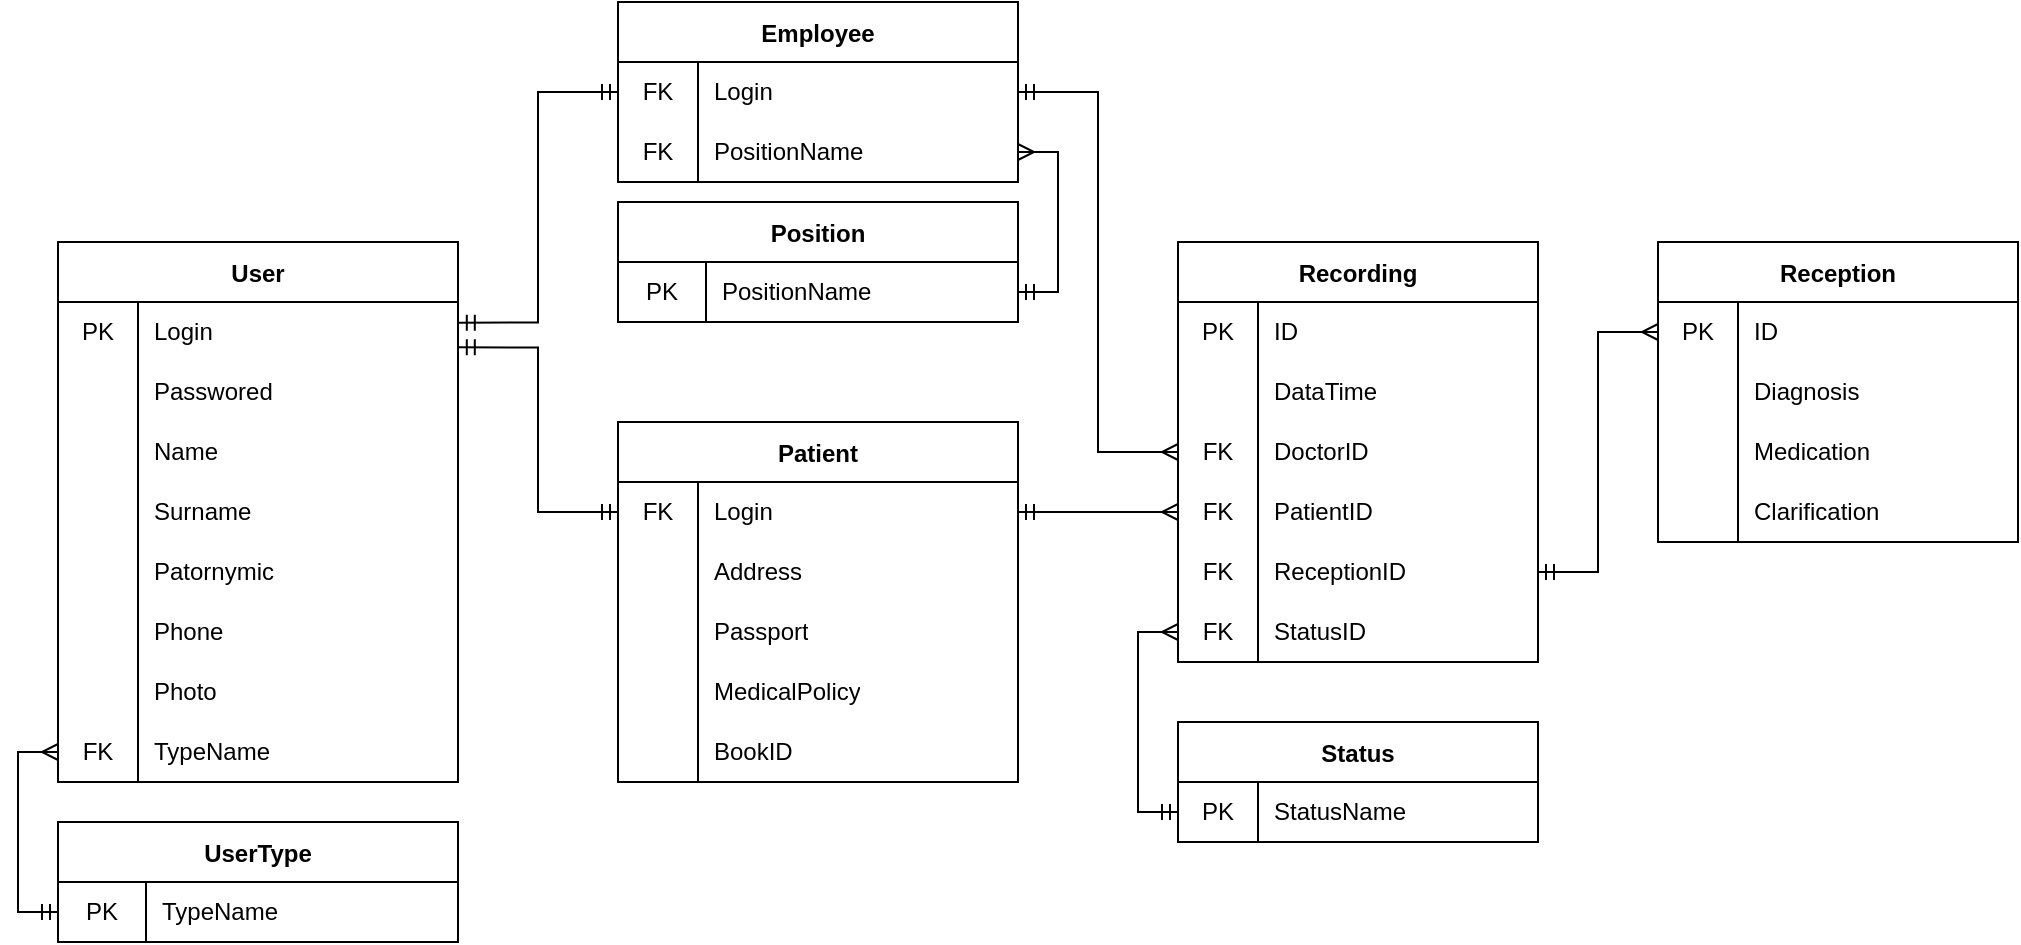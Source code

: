 <mxfile version="17.4.0"><diagram id="qzajoAVfaiFS67OdaUdS" name="Страница 1"><mxGraphModel dx="739" dy="1112" grid="1" gridSize="10" guides="1" tooltips="1" connect="1" arrows="1" fold="1" page="1" pageScale="1" pageWidth="2339" pageHeight="3300" math="0" shadow="0"><root><mxCell id="0"/><mxCell id="1" parent="0"/><mxCell id="FL6uo4WhwoYCtV_u5vj2-1" value="User" style="shape=table;startSize=30;container=1;collapsible=0;childLayout=tableLayout;fixedRows=1;rowLines=0;fontStyle=1;" vertex="1" parent="1"><mxGeometry x="80" y="360" width="200" height="270" as="geometry"/></mxCell><mxCell id="FL6uo4WhwoYCtV_u5vj2-2" value="" style="shape=tableRow;horizontal=0;startSize=0;swimlaneHead=0;swimlaneBody=0;top=0;left=0;bottom=0;right=0;collapsible=0;dropTarget=0;fillColor=none;points=[[0,0.5],[1,0.5]];portConstraint=eastwest;" vertex="1" parent="FL6uo4WhwoYCtV_u5vj2-1"><mxGeometry y="30" width="200" height="30" as="geometry"/></mxCell><mxCell id="FL6uo4WhwoYCtV_u5vj2-3" value="PK" style="shape=partialRectangle;html=1;whiteSpace=wrap;connectable=0;fillColor=none;top=0;left=0;bottom=0;right=0;overflow=hidden;pointerEvents=1;" vertex="1" parent="FL6uo4WhwoYCtV_u5vj2-2"><mxGeometry width="40" height="30" as="geometry"><mxRectangle width="40" height="30" as="alternateBounds"/></mxGeometry></mxCell><mxCell id="FL6uo4WhwoYCtV_u5vj2-4" value="Login" style="shape=partialRectangle;html=1;whiteSpace=wrap;connectable=0;fillColor=none;top=0;left=0;bottom=0;right=0;align=left;spacingLeft=6;overflow=hidden;" vertex="1" parent="FL6uo4WhwoYCtV_u5vj2-2"><mxGeometry x="40" width="160" height="30" as="geometry"><mxRectangle width="160" height="30" as="alternateBounds"/></mxGeometry></mxCell><mxCell id="FL6uo4WhwoYCtV_u5vj2-5" value="" style="shape=tableRow;horizontal=0;startSize=0;swimlaneHead=0;swimlaneBody=0;top=0;left=0;bottom=0;right=0;collapsible=0;dropTarget=0;fillColor=none;points=[[0,0.5],[1,0.5]];portConstraint=eastwest;" vertex="1" parent="FL6uo4WhwoYCtV_u5vj2-1"><mxGeometry y="60" width="200" height="30" as="geometry"/></mxCell><mxCell id="FL6uo4WhwoYCtV_u5vj2-6" value="" style="shape=partialRectangle;html=1;whiteSpace=wrap;connectable=0;fillColor=none;top=0;left=0;bottom=0;right=0;overflow=hidden;" vertex="1" parent="FL6uo4WhwoYCtV_u5vj2-5"><mxGeometry width="40" height="30" as="geometry"><mxRectangle width="40" height="30" as="alternateBounds"/></mxGeometry></mxCell><mxCell id="FL6uo4WhwoYCtV_u5vj2-7" value="Passwored" style="shape=partialRectangle;html=1;whiteSpace=wrap;connectable=0;fillColor=none;top=0;left=0;bottom=0;right=0;align=left;spacingLeft=6;overflow=hidden;" vertex="1" parent="FL6uo4WhwoYCtV_u5vj2-5"><mxGeometry x="40" width="160" height="30" as="geometry"><mxRectangle width="160" height="30" as="alternateBounds"/></mxGeometry></mxCell><mxCell id="FL6uo4WhwoYCtV_u5vj2-8" value="" style="shape=tableRow;horizontal=0;startSize=0;swimlaneHead=0;swimlaneBody=0;top=0;left=0;bottom=0;right=0;collapsible=0;dropTarget=0;fillColor=none;points=[[0,0.5],[1,0.5]];portConstraint=eastwest;" vertex="1" parent="FL6uo4WhwoYCtV_u5vj2-1"><mxGeometry y="90" width="200" height="30" as="geometry"/></mxCell><mxCell id="FL6uo4WhwoYCtV_u5vj2-9" value="" style="shape=partialRectangle;html=1;whiteSpace=wrap;connectable=0;fillColor=none;top=0;left=0;bottom=0;right=0;overflow=hidden;" vertex="1" parent="FL6uo4WhwoYCtV_u5vj2-8"><mxGeometry width="40" height="30" as="geometry"><mxRectangle width="40" height="30" as="alternateBounds"/></mxGeometry></mxCell><mxCell id="FL6uo4WhwoYCtV_u5vj2-10" value="Name" style="shape=partialRectangle;html=1;whiteSpace=wrap;connectable=0;fillColor=none;top=0;left=0;bottom=0;right=0;align=left;spacingLeft=6;overflow=hidden;" vertex="1" parent="FL6uo4WhwoYCtV_u5vj2-8"><mxGeometry x="40" width="160" height="30" as="geometry"><mxRectangle width="160" height="30" as="alternateBounds"/></mxGeometry></mxCell><mxCell id="FL6uo4WhwoYCtV_u5vj2-11" style="shape=tableRow;horizontal=0;startSize=0;swimlaneHead=0;swimlaneBody=0;top=0;left=0;bottom=0;right=0;collapsible=0;dropTarget=0;fillColor=none;points=[[0,0.5],[1,0.5]];portConstraint=eastwest;" vertex="1" parent="FL6uo4WhwoYCtV_u5vj2-1"><mxGeometry y="120" width="200" height="30" as="geometry"/></mxCell><mxCell id="FL6uo4WhwoYCtV_u5vj2-12" value="" style="shape=partialRectangle;html=1;whiteSpace=wrap;connectable=0;fillColor=none;top=0;left=0;bottom=0;right=0;overflow=hidden;" vertex="1" parent="FL6uo4WhwoYCtV_u5vj2-11"><mxGeometry width="40" height="30" as="geometry"><mxRectangle width="40" height="30" as="alternateBounds"/></mxGeometry></mxCell><mxCell id="FL6uo4WhwoYCtV_u5vj2-13" value="Surname" style="shape=partialRectangle;html=1;whiteSpace=wrap;connectable=0;fillColor=none;top=0;left=0;bottom=0;right=0;align=left;spacingLeft=6;overflow=hidden;" vertex="1" parent="FL6uo4WhwoYCtV_u5vj2-11"><mxGeometry x="40" width="160" height="30" as="geometry"><mxRectangle width="160" height="30" as="alternateBounds"/></mxGeometry></mxCell><mxCell id="FL6uo4WhwoYCtV_u5vj2-18" style="shape=tableRow;horizontal=0;startSize=0;swimlaneHead=0;swimlaneBody=0;top=0;left=0;bottom=0;right=0;collapsible=0;dropTarget=0;fillColor=none;points=[[0,0.5],[1,0.5]];portConstraint=eastwest;" vertex="1" parent="FL6uo4WhwoYCtV_u5vj2-1"><mxGeometry y="150" width="200" height="30" as="geometry"/></mxCell><mxCell id="FL6uo4WhwoYCtV_u5vj2-19" value="" style="shape=partialRectangle;html=1;whiteSpace=wrap;connectable=0;fillColor=none;top=0;left=0;bottom=0;right=0;overflow=hidden;" vertex="1" parent="FL6uo4WhwoYCtV_u5vj2-18"><mxGeometry width="40" height="30" as="geometry"><mxRectangle width="40" height="30" as="alternateBounds"/></mxGeometry></mxCell><mxCell id="FL6uo4WhwoYCtV_u5vj2-20" value="Patornymic" style="shape=partialRectangle;html=1;whiteSpace=wrap;connectable=0;fillColor=none;top=0;left=0;bottom=0;right=0;align=left;spacingLeft=6;overflow=hidden;" vertex="1" parent="FL6uo4WhwoYCtV_u5vj2-18"><mxGeometry x="40" width="160" height="30" as="geometry"><mxRectangle width="160" height="30" as="alternateBounds"/></mxGeometry></mxCell><mxCell id="FL6uo4WhwoYCtV_u5vj2-21" style="shape=tableRow;horizontal=0;startSize=0;swimlaneHead=0;swimlaneBody=0;top=0;left=0;bottom=0;right=0;collapsible=0;dropTarget=0;fillColor=none;points=[[0,0.5],[1,0.5]];portConstraint=eastwest;" vertex="1" parent="FL6uo4WhwoYCtV_u5vj2-1"><mxGeometry y="180" width="200" height="30" as="geometry"/></mxCell><mxCell id="FL6uo4WhwoYCtV_u5vj2-22" value="" style="shape=partialRectangle;html=1;whiteSpace=wrap;connectable=0;fillColor=none;top=0;left=0;bottom=0;right=0;overflow=hidden;" vertex="1" parent="FL6uo4WhwoYCtV_u5vj2-21"><mxGeometry width="40" height="30" as="geometry"><mxRectangle width="40" height="30" as="alternateBounds"/></mxGeometry></mxCell><mxCell id="FL6uo4WhwoYCtV_u5vj2-23" value="Phone" style="shape=partialRectangle;html=1;whiteSpace=wrap;connectable=0;fillColor=none;top=0;left=0;bottom=0;right=0;align=left;spacingLeft=6;overflow=hidden;" vertex="1" parent="FL6uo4WhwoYCtV_u5vj2-21"><mxGeometry x="40" width="160" height="30" as="geometry"><mxRectangle width="160" height="30" as="alternateBounds"/></mxGeometry></mxCell><mxCell id="FL6uo4WhwoYCtV_u5vj2-24" style="shape=tableRow;horizontal=0;startSize=0;swimlaneHead=0;swimlaneBody=0;top=0;left=0;bottom=0;right=0;collapsible=0;dropTarget=0;fillColor=none;points=[[0,0.5],[1,0.5]];portConstraint=eastwest;" vertex="1" parent="FL6uo4WhwoYCtV_u5vj2-1"><mxGeometry y="210" width="200" height="30" as="geometry"/></mxCell><mxCell id="FL6uo4WhwoYCtV_u5vj2-25" value="" style="shape=partialRectangle;html=1;whiteSpace=wrap;connectable=0;fillColor=none;top=0;left=0;bottom=0;right=0;overflow=hidden;" vertex="1" parent="FL6uo4WhwoYCtV_u5vj2-24"><mxGeometry width="40" height="30" as="geometry"><mxRectangle width="40" height="30" as="alternateBounds"/></mxGeometry></mxCell><mxCell id="FL6uo4WhwoYCtV_u5vj2-26" value="Photo" style="shape=partialRectangle;html=1;whiteSpace=wrap;connectable=0;fillColor=none;top=0;left=0;bottom=0;right=0;align=left;spacingLeft=6;overflow=hidden;" vertex="1" parent="FL6uo4WhwoYCtV_u5vj2-24"><mxGeometry x="40" width="160" height="30" as="geometry"><mxRectangle width="160" height="30" as="alternateBounds"/></mxGeometry></mxCell><mxCell id="FL6uo4WhwoYCtV_u5vj2-93" style="shape=tableRow;horizontal=0;startSize=0;swimlaneHead=0;swimlaneBody=0;top=0;left=0;bottom=0;right=0;collapsible=0;dropTarget=0;fillColor=none;points=[[0,0.5],[1,0.5]];portConstraint=eastwest;" vertex="1" parent="FL6uo4WhwoYCtV_u5vj2-1"><mxGeometry y="240" width="200" height="30" as="geometry"/></mxCell><mxCell id="FL6uo4WhwoYCtV_u5vj2-94" value="FK" style="shape=partialRectangle;html=1;whiteSpace=wrap;connectable=0;fillColor=none;top=0;left=0;bottom=0;right=0;overflow=hidden;" vertex="1" parent="FL6uo4WhwoYCtV_u5vj2-93"><mxGeometry width="40" height="30" as="geometry"><mxRectangle width="40" height="30" as="alternateBounds"/></mxGeometry></mxCell><mxCell id="FL6uo4WhwoYCtV_u5vj2-95" value="TypeName" style="shape=partialRectangle;html=1;whiteSpace=wrap;connectable=0;fillColor=none;top=0;left=0;bottom=0;right=0;align=left;spacingLeft=6;overflow=hidden;" vertex="1" parent="FL6uo4WhwoYCtV_u5vj2-93"><mxGeometry x="40" width="160" height="30" as="geometry"><mxRectangle width="160" height="30" as="alternateBounds"/></mxGeometry></mxCell><mxCell id="FL6uo4WhwoYCtV_u5vj2-30" value="Employee" style="shape=table;startSize=30;container=1;collapsible=0;childLayout=tableLayout;fixedRows=1;rowLines=0;fontStyle=1;" vertex="1" parent="1"><mxGeometry x="360" y="240" width="200" height="90" as="geometry"/></mxCell><mxCell id="FL6uo4WhwoYCtV_u5vj2-31" value="" style="shape=tableRow;horizontal=0;startSize=0;swimlaneHead=0;swimlaneBody=0;top=0;left=0;bottom=0;right=0;collapsible=0;dropTarget=0;fillColor=none;points=[[0,0.5],[1,0.5]];portConstraint=eastwest;" vertex="1" parent="FL6uo4WhwoYCtV_u5vj2-30"><mxGeometry y="30" width="200" height="30" as="geometry"/></mxCell><mxCell id="FL6uo4WhwoYCtV_u5vj2-32" value="FK" style="shape=partialRectangle;html=1;whiteSpace=wrap;connectable=0;fillColor=none;top=0;left=0;bottom=0;right=0;overflow=hidden;pointerEvents=1;" vertex="1" parent="FL6uo4WhwoYCtV_u5vj2-31"><mxGeometry width="40" height="30" as="geometry"><mxRectangle width="40" height="30" as="alternateBounds"/></mxGeometry></mxCell><mxCell id="FL6uo4WhwoYCtV_u5vj2-33" value="Login" style="shape=partialRectangle;html=1;whiteSpace=wrap;connectable=0;fillColor=none;top=0;left=0;bottom=0;right=0;align=left;spacingLeft=6;overflow=hidden;" vertex="1" parent="FL6uo4WhwoYCtV_u5vj2-31"><mxGeometry x="40" width="160" height="30" as="geometry"><mxRectangle width="160" height="30" as="alternateBounds"/></mxGeometry></mxCell><mxCell id="FL6uo4WhwoYCtV_u5vj2-34" value="" style="shape=tableRow;horizontal=0;startSize=0;swimlaneHead=0;swimlaneBody=0;top=0;left=0;bottom=0;right=0;collapsible=0;dropTarget=0;fillColor=none;points=[[0,0.5],[1,0.5]];portConstraint=eastwest;" vertex="1" parent="FL6uo4WhwoYCtV_u5vj2-30"><mxGeometry y="60" width="200" height="30" as="geometry"/></mxCell><mxCell id="FL6uo4WhwoYCtV_u5vj2-35" value="FK" style="shape=partialRectangle;html=1;whiteSpace=wrap;connectable=0;fillColor=none;top=0;left=0;bottom=0;right=0;overflow=hidden;" vertex="1" parent="FL6uo4WhwoYCtV_u5vj2-34"><mxGeometry width="40" height="30" as="geometry"><mxRectangle width="40" height="30" as="alternateBounds"/></mxGeometry></mxCell><mxCell id="FL6uo4WhwoYCtV_u5vj2-36" value="PositionName" style="shape=partialRectangle;html=1;whiteSpace=wrap;connectable=0;fillColor=none;top=0;left=0;bottom=0;right=0;align=left;spacingLeft=6;overflow=hidden;" vertex="1" parent="FL6uo4WhwoYCtV_u5vj2-34"><mxGeometry x="40" width="160" height="30" as="geometry"><mxRectangle width="160" height="30" as="alternateBounds"/></mxGeometry></mxCell><mxCell id="FL6uo4WhwoYCtV_u5vj2-58" style="edgeStyle=orthogonalEdgeStyle;rounded=0;orthogonalLoop=1;jettySize=auto;html=1;entryX=1.002;entryY=0.344;entryDx=0;entryDy=0;startArrow=ERmandOne;startFill=0;endArrow=ERmandOne;endFill=0;entryPerimeter=0;" edge="1" parent="1" source="FL6uo4WhwoYCtV_u5vj2-31" target="FL6uo4WhwoYCtV_u5vj2-2"><mxGeometry relative="1" as="geometry"><Array as="points"><mxPoint x="320" y="400"/></Array></mxGeometry></mxCell><mxCell id="FL6uo4WhwoYCtV_u5vj2-59" value="Patient" style="shape=table;startSize=30;container=1;collapsible=0;childLayout=tableLayout;fixedRows=1;rowLines=0;fontStyle=1;" vertex="1" parent="1"><mxGeometry x="360" y="450" width="200" height="180" as="geometry"/></mxCell><mxCell id="FL6uo4WhwoYCtV_u5vj2-60" value="" style="shape=tableRow;horizontal=0;startSize=0;swimlaneHead=0;swimlaneBody=0;top=0;left=0;bottom=0;right=0;collapsible=0;dropTarget=0;fillColor=none;points=[[0,0.5],[1,0.5]];portConstraint=eastwest;" vertex="1" parent="FL6uo4WhwoYCtV_u5vj2-59"><mxGeometry y="30" width="200" height="30" as="geometry"/></mxCell><mxCell id="FL6uo4WhwoYCtV_u5vj2-61" value="FK" style="shape=partialRectangle;html=1;whiteSpace=wrap;connectable=0;fillColor=none;top=0;left=0;bottom=0;right=0;overflow=hidden;pointerEvents=1;" vertex="1" parent="FL6uo4WhwoYCtV_u5vj2-60"><mxGeometry width="40" height="30" as="geometry"><mxRectangle width="40" height="30" as="alternateBounds"/></mxGeometry></mxCell><mxCell id="FL6uo4WhwoYCtV_u5vj2-62" value="Login" style="shape=partialRectangle;html=1;whiteSpace=wrap;connectable=0;fillColor=none;top=0;left=0;bottom=0;right=0;align=left;spacingLeft=6;overflow=hidden;" vertex="1" parent="FL6uo4WhwoYCtV_u5vj2-60"><mxGeometry x="40" width="160" height="30" as="geometry"><mxRectangle width="160" height="30" as="alternateBounds"/></mxGeometry></mxCell><mxCell id="FL6uo4WhwoYCtV_u5vj2-63" value="" style="shape=tableRow;horizontal=0;startSize=0;swimlaneHead=0;swimlaneBody=0;top=0;left=0;bottom=0;right=0;collapsible=0;dropTarget=0;fillColor=none;points=[[0,0.5],[1,0.5]];portConstraint=eastwest;" vertex="1" parent="FL6uo4WhwoYCtV_u5vj2-59"><mxGeometry y="60" width="200" height="30" as="geometry"/></mxCell><mxCell id="FL6uo4WhwoYCtV_u5vj2-64" value="" style="shape=partialRectangle;html=1;whiteSpace=wrap;connectable=0;fillColor=none;top=0;left=0;bottom=0;right=0;overflow=hidden;" vertex="1" parent="FL6uo4WhwoYCtV_u5vj2-63"><mxGeometry width="40" height="30" as="geometry"><mxRectangle width="40" height="30" as="alternateBounds"/></mxGeometry></mxCell><mxCell id="FL6uo4WhwoYCtV_u5vj2-65" value="Address" style="shape=partialRectangle;html=1;whiteSpace=wrap;connectable=0;fillColor=none;top=0;left=0;bottom=0;right=0;align=left;spacingLeft=6;overflow=hidden;" vertex="1" parent="FL6uo4WhwoYCtV_u5vj2-63"><mxGeometry x="40" width="160" height="30" as="geometry"><mxRectangle width="160" height="30" as="alternateBounds"/></mxGeometry></mxCell><mxCell id="FL6uo4WhwoYCtV_u5vj2-66" style="shape=tableRow;horizontal=0;startSize=0;swimlaneHead=0;swimlaneBody=0;top=0;left=0;bottom=0;right=0;collapsible=0;dropTarget=0;fillColor=none;points=[[0,0.5],[1,0.5]];portConstraint=eastwest;" vertex="1" parent="FL6uo4WhwoYCtV_u5vj2-59"><mxGeometry y="90" width="200" height="30" as="geometry"/></mxCell><mxCell id="FL6uo4WhwoYCtV_u5vj2-67" style="shape=partialRectangle;html=1;whiteSpace=wrap;connectable=0;fillColor=none;top=0;left=0;bottom=0;right=0;overflow=hidden;" vertex="1" parent="FL6uo4WhwoYCtV_u5vj2-66"><mxGeometry width="40" height="30" as="geometry"><mxRectangle width="40" height="30" as="alternateBounds"/></mxGeometry></mxCell><mxCell id="FL6uo4WhwoYCtV_u5vj2-68" value="Passport" style="shape=partialRectangle;html=1;whiteSpace=wrap;connectable=0;fillColor=none;top=0;left=0;bottom=0;right=0;align=left;spacingLeft=6;overflow=hidden;" vertex="1" parent="FL6uo4WhwoYCtV_u5vj2-66"><mxGeometry x="40" width="160" height="30" as="geometry"><mxRectangle width="160" height="30" as="alternateBounds"/></mxGeometry></mxCell><mxCell id="FL6uo4WhwoYCtV_u5vj2-69" style="shape=tableRow;horizontal=0;startSize=0;swimlaneHead=0;swimlaneBody=0;top=0;left=0;bottom=0;right=0;collapsible=0;dropTarget=0;fillColor=none;points=[[0,0.5],[1,0.5]];portConstraint=eastwest;" vertex="1" parent="FL6uo4WhwoYCtV_u5vj2-59"><mxGeometry y="120" width="200" height="30" as="geometry"/></mxCell><mxCell id="FL6uo4WhwoYCtV_u5vj2-70" style="shape=partialRectangle;html=1;whiteSpace=wrap;connectable=0;fillColor=none;top=0;left=0;bottom=0;right=0;overflow=hidden;" vertex="1" parent="FL6uo4WhwoYCtV_u5vj2-69"><mxGeometry width="40" height="30" as="geometry"><mxRectangle width="40" height="30" as="alternateBounds"/></mxGeometry></mxCell><mxCell id="FL6uo4WhwoYCtV_u5vj2-71" value="MedicalPolicy" style="shape=partialRectangle;html=1;whiteSpace=wrap;connectable=0;fillColor=none;top=0;left=0;bottom=0;right=0;align=left;spacingLeft=6;overflow=hidden;" vertex="1" parent="FL6uo4WhwoYCtV_u5vj2-69"><mxGeometry x="40" width="160" height="30" as="geometry"><mxRectangle width="160" height="30" as="alternateBounds"/></mxGeometry></mxCell><mxCell id="FL6uo4WhwoYCtV_u5vj2-72" style="shape=tableRow;horizontal=0;startSize=0;swimlaneHead=0;swimlaneBody=0;top=0;left=0;bottom=0;right=0;collapsible=0;dropTarget=0;fillColor=none;points=[[0,0.5],[1,0.5]];portConstraint=eastwest;" vertex="1" parent="FL6uo4WhwoYCtV_u5vj2-59"><mxGeometry y="150" width="200" height="30" as="geometry"/></mxCell><mxCell id="FL6uo4WhwoYCtV_u5vj2-73" style="shape=partialRectangle;html=1;whiteSpace=wrap;connectable=0;fillColor=none;top=0;left=0;bottom=0;right=0;overflow=hidden;" vertex="1" parent="FL6uo4WhwoYCtV_u5vj2-72"><mxGeometry width="40" height="30" as="geometry"><mxRectangle width="40" height="30" as="alternateBounds"/></mxGeometry></mxCell><mxCell id="FL6uo4WhwoYCtV_u5vj2-74" value="BookID" style="shape=partialRectangle;html=1;whiteSpace=wrap;connectable=0;fillColor=none;top=0;left=0;bottom=0;right=0;align=left;spacingLeft=6;overflow=hidden;" vertex="1" parent="FL6uo4WhwoYCtV_u5vj2-72"><mxGeometry x="40" width="160" height="30" as="geometry"><mxRectangle width="160" height="30" as="alternateBounds"/></mxGeometry></mxCell><mxCell id="FL6uo4WhwoYCtV_u5vj2-75" style="edgeStyle=orthogonalEdgeStyle;rounded=0;orthogonalLoop=1;jettySize=auto;html=1;exitX=1.002;exitY=0.756;exitDx=0;exitDy=0;entryX=0;entryY=0.5;entryDx=0;entryDy=0;startArrow=ERmandOne;startFill=0;endArrow=ERmandOne;endFill=0;exitPerimeter=0;" edge="1" parent="1" source="FL6uo4WhwoYCtV_u5vj2-2" target="FL6uo4WhwoYCtV_u5vj2-60"><mxGeometry relative="1" as="geometry"/></mxCell><mxCell id="FL6uo4WhwoYCtV_u5vj2-79" value="Recording" style="shape=table;startSize=30;container=1;collapsible=0;childLayout=tableLayout;fixedRows=1;rowLines=0;fontStyle=1;" vertex="1" parent="1"><mxGeometry x="640" y="360" width="180" height="210" as="geometry"/></mxCell><mxCell id="FL6uo4WhwoYCtV_u5vj2-80" value="" style="shape=tableRow;horizontal=0;startSize=0;swimlaneHead=0;swimlaneBody=0;top=0;left=0;bottom=0;right=0;collapsible=0;dropTarget=0;fillColor=none;points=[[0,0.5],[1,0.5]];portConstraint=eastwest;" vertex="1" parent="FL6uo4WhwoYCtV_u5vj2-79"><mxGeometry y="30" width="180" height="30" as="geometry"/></mxCell><mxCell id="FL6uo4WhwoYCtV_u5vj2-81" value="PK" style="shape=partialRectangle;html=1;whiteSpace=wrap;connectable=0;fillColor=none;top=0;left=0;bottom=0;right=0;overflow=hidden;pointerEvents=1;" vertex="1" parent="FL6uo4WhwoYCtV_u5vj2-80"><mxGeometry width="40" height="30" as="geometry"><mxRectangle width="40" height="30" as="alternateBounds"/></mxGeometry></mxCell><mxCell id="FL6uo4WhwoYCtV_u5vj2-82" value="ID" style="shape=partialRectangle;html=1;whiteSpace=wrap;connectable=0;fillColor=none;top=0;left=0;bottom=0;right=0;align=left;spacingLeft=6;overflow=hidden;" vertex="1" parent="FL6uo4WhwoYCtV_u5vj2-80"><mxGeometry x="40" width="140" height="30" as="geometry"><mxRectangle width="140" height="30" as="alternateBounds"/></mxGeometry></mxCell><mxCell id="FL6uo4WhwoYCtV_u5vj2-83" value="" style="shape=tableRow;horizontal=0;startSize=0;swimlaneHead=0;swimlaneBody=0;top=0;left=0;bottom=0;right=0;collapsible=0;dropTarget=0;fillColor=none;points=[[0,0.5],[1,0.5]];portConstraint=eastwest;" vertex="1" parent="FL6uo4WhwoYCtV_u5vj2-79"><mxGeometry y="60" width="180" height="30" as="geometry"/></mxCell><mxCell id="FL6uo4WhwoYCtV_u5vj2-84" value="" style="shape=partialRectangle;html=1;whiteSpace=wrap;connectable=0;fillColor=none;top=0;left=0;bottom=0;right=0;overflow=hidden;" vertex="1" parent="FL6uo4WhwoYCtV_u5vj2-83"><mxGeometry width="40" height="30" as="geometry"><mxRectangle width="40" height="30" as="alternateBounds"/></mxGeometry></mxCell><mxCell id="FL6uo4WhwoYCtV_u5vj2-85" value="DataTime" style="shape=partialRectangle;html=1;whiteSpace=wrap;connectable=0;fillColor=none;top=0;left=0;bottom=0;right=0;align=left;spacingLeft=6;overflow=hidden;" vertex="1" parent="FL6uo4WhwoYCtV_u5vj2-83"><mxGeometry x="40" width="140" height="30" as="geometry"><mxRectangle width="140" height="30" as="alternateBounds"/></mxGeometry></mxCell><mxCell id="FL6uo4WhwoYCtV_u5vj2-86" value="" style="shape=tableRow;horizontal=0;startSize=0;swimlaneHead=0;swimlaneBody=0;top=0;left=0;bottom=0;right=0;collapsible=0;dropTarget=0;fillColor=none;points=[[0,0.5],[1,0.5]];portConstraint=eastwest;" vertex="1" parent="FL6uo4WhwoYCtV_u5vj2-79"><mxGeometry y="90" width="180" height="30" as="geometry"/></mxCell><mxCell id="FL6uo4WhwoYCtV_u5vj2-87" value="FK" style="shape=partialRectangle;html=1;whiteSpace=wrap;connectable=0;fillColor=none;top=0;left=0;bottom=0;right=0;overflow=hidden;" vertex="1" parent="FL6uo4WhwoYCtV_u5vj2-86"><mxGeometry width="40" height="30" as="geometry"><mxRectangle width="40" height="30" as="alternateBounds"/></mxGeometry></mxCell><mxCell id="FL6uo4WhwoYCtV_u5vj2-88" value="DoctorID" style="shape=partialRectangle;html=1;whiteSpace=wrap;connectable=0;fillColor=none;top=0;left=0;bottom=0;right=0;align=left;spacingLeft=6;overflow=hidden;" vertex="1" parent="FL6uo4WhwoYCtV_u5vj2-86"><mxGeometry x="40" width="140" height="30" as="geometry"><mxRectangle width="140" height="30" as="alternateBounds"/></mxGeometry></mxCell><mxCell id="FL6uo4WhwoYCtV_u5vj2-89" style="shape=tableRow;horizontal=0;startSize=0;swimlaneHead=0;swimlaneBody=0;top=0;left=0;bottom=0;right=0;collapsible=0;dropTarget=0;fillColor=none;points=[[0,0.5],[1,0.5]];portConstraint=eastwest;" vertex="1" parent="FL6uo4WhwoYCtV_u5vj2-79"><mxGeometry y="120" width="180" height="30" as="geometry"/></mxCell><mxCell id="FL6uo4WhwoYCtV_u5vj2-90" value="FK" style="shape=partialRectangle;html=1;whiteSpace=wrap;connectable=0;fillColor=none;top=0;left=0;bottom=0;right=0;overflow=hidden;" vertex="1" parent="FL6uo4WhwoYCtV_u5vj2-89"><mxGeometry width="40" height="30" as="geometry"><mxRectangle width="40" height="30" as="alternateBounds"/></mxGeometry></mxCell><mxCell id="FL6uo4WhwoYCtV_u5vj2-91" value="PatientID" style="shape=partialRectangle;html=1;whiteSpace=wrap;connectable=0;fillColor=none;top=0;left=0;bottom=0;right=0;align=left;spacingLeft=6;overflow=hidden;" vertex="1" parent="FL6uo4WhwoYCtV_u5vj2-89"><mxGeometry x="40" width="140" height="30" as="geometry"><mxRectangle width="140" height="30" as="alternateBounds"/></mxGeometry></mxCell><mxCell id="FL6uo4WhwoYCtV_u5vj2-123" style="shape=tableRow;horizontal=0;startSize=0;swimlaneHead=0;swimlaneBody=0;top=0;left=0;bottom=0;right=0;collapsible=0;dropTarget=0;fillColor=none;points=[[0,0.5],[1,0.5]];portConstraint=eastwest;" vertex="1" parent="FL6uo4WhwoYCtV_u5vj2-79"><mxGeometry y="150" width="180" height="30" as="geometry"/></mxCell><mxCell id="FL6uo4WhwoYCtV_u5vj2-124" value="FK" style="shape=partialRectangle;html=1;whiteSpace=wrap;connectable=0;fillColor=none;top=0;left=0;bottom=0;right=0;overflow=hidden;" vertex="1" parent="FL6uo4WhwoYCtV_u5vj2-123"><mxGeometry width="40" height="30" as="geometry"><mxRectangle width="40" height="30" as="alternateBounds"/></mxGeometry></mxCell><mxCell id="FL6uo4WhwoYCtV_u5vj2-125" value="ReceptionID" style="shape=partialRectangle;html=1;whiteSpace=wrap;connectable=0;fillColor=none;top=0;left=0;bottom=0;right=0;align=left;spacingLeft=6;overflow=hidden;" vertex="1" parent="FL6uo4WhwoYCtV_u5vj2-123"><mxGeometry x="40" width="140" height="30" as="geometry"><mxRectangle width="140" height="30" as="alternateBounds"/></mxGeometry></mxCell><mxCell id="FL6uo4WhwoYCtV_u5vj2-139" style="shape=tableRow;horizontal=0;startSize=0;swimlaneHead=0;swimlaneBody=0;top=0;left=0;bottom=0;right=0;collapsible=0;dropTarget=0;fillColor=none;points=[[0,0.5],[1,0.5]];portConstraint=eastwest;" vertex="1" parent="FL6uo4WhwoYCtV_u5vj2-79"><mxGeometry y="180" width="180" height="30" as="geometry"/></mxCell><mxCell id="FL6uo4WhwoYCtV_u5vj2-140" value="FK" style="shape=partialRectangle;html=1;whiteSpace=wrap;connectable=0;fillColor=none;top=0;left=0;bottom=0;right=0;overflow=hidden;" vertex="1" parent="FL6uo4WhwoYCtV_u5vj2-139"><mxGeometry width="40" height="30" as="geometry"><mxRectangle width="40" height="30" as="alternateBounds"/></mxGeometry></mxCell><mxCell id="FL6uo4WhwoYCtV_u5vj2-141" value="StatusID" style="shape=partialRectangle;html=1;whiteSpace=wrap;connectable=0;fillColor=none;top=0;left=0;bottom=0;right=0;align=left;spacingLeft=6;overflow=hidden;" vertex="1" parent="FL6uo4WhwoYCtV_u5vj2-139"><mxGeometry x="40" width="140" height="30" as="geometry"><mxRectangle width="140" height="30" as="alternateBounds"/></mxGeometry></mxCell><mxCell id="FL6uo4WhwoYCtV_u5vj2-96" value="Position" style="shape=table;startSize=30;container=1;collapsible=0;childLayout=tableLayout;fixedRows=1;rowLines=0;fontStyle=1;" vertex="1" parent="1"><mxGeometry x="360" y="340" width="200" height="60" as="geometry"/></mxCell><mxCell id="FL6uo4WhwoYCtV_u5vj2-97" value="" style="shape=tableRow;horizontal=0;startSize=0;swimlaneHead=0;swimlaneBody=0;top=0;left=0;bottom=0;right=0;collapsible=0;dropTarget=0;fillColor=none;points=[[0,0.5],[1,0.5]];portConstraint=eastwest;" vertex="1" parent="FL6uo4WhwoYCtV_u5vj2-96"><mxGeometry y="30" width="200" height="30" as="geometry"/></mxCell><mxCell id="FL6uo4WhwoYCtV_u5vj2-98" value="PK" style="shape=partialRectangle;html=1;whiteSpace=wrap;connectable=0;fillColor=none;top=0;left=0;bottom=0;right=0;overflow=hidden;pointerEvents=1;" vertex="1" parent="FL6uo4WhwoYCtV_u5vj2-97"><mxGeometry width="44" height="30" as="geometry"><mxRectangle width="44" height="30" as="alternateBounds"/></mxGeometry></mxCell><mxCell id="FL6uo4WhwoYCtV_u5vj2-99" value="PositionName" style="shape=partialRectangle;html=1;whiteSpace=wrap;connectable=0;fillColor=none;top=0;left=0;bottom=0;right=0;align=left;spacingLeft=6;overflow=hidden;" vertex="1" parent="FL6uo4WhwoYCtV_u5vj2-97"><mxGeometry x="44" width="156" height="30" as="geometry"><mxRectangle width="156" height="30" as="alternateBounds"/></mxGeometry></mxCell><mxCell id="FL6uo4WhwoYCtV_u5vj2-106" style="edgeStyle=orthogonalEdgeStyle;rounded=0;orthogonalLoop=1;jettySize=auto;html=1;exitX=1;exitY=0.5;exitDx=0;exitDy=0;entryX=1;entryY=0.5;entryDx=0;entryDy=0;startArrow=ERmany;startFill=0;endArrow=ERmandOne;endFill=0;" edge="1" parent="1" source="FL6uo4WhwoYCtV_u5vj2-34" target="FL6uo4WhwoYCtV_u5vj2-97"><mxGeometry relative="1" as="geometry"/></mxCell><mxCell id="FL6uo4WhwoYCtV_u5vj2-109" value="UserType" style="shape=table;startSize=30;container=1;collapsible=0;childLayout=tableLayout;fixedRows=1;rowLines=0;fontStyle=1;" vertex="1" parent="1"><mxGeometry x="80" y="650" width="200" height="60" as="geometry"/></mxCell><mxCell id="FL6uo4WhwoYCtV_u5vj2-110" value="" style="shape=tableRow;horizontal=0;startSize=0;swimlaneHead=0;swimlaneBody=0;top=0;left=0;bottom=0;right=0;collapsible=0;dropTarget=0;fillColor=none;points=[[0,0.5],[1,0.5]];portConstraint=eastwest;" vertex="1" parent="FL6uo4WhwoYCtV_u5vj2-109"><mxGeometry y="30" width="200" height="30" as="geometry"/></mxCell><mxCell id="FL6uo4WhwoYCtV_u5vj2-111" value="PK" style="shape=partialRectangle;html=1;whiteSpace=wrap;connectable=0;fillColor=none;top=0;left=0;bottom=0;right=0;overflow=hidden;pointerEvents=1;" vertex="1" parent="FL6uo4WhwoYCtV_u5vj2-110"><mxGeometry width="44" height="30" as="geometry"><mxRectangle width="44" height="30" as="alternateBounds"/></mxGeometry></mxCell><mxCell id="FL6uo4WhwoYCtV_u5vj2-112" value="TypeName" style="shape=partialRectangle;html=1;whiteSpace=wrap;connectable=0;fillColor=none;top=0;left=0;bottom=0;right=0;align=left;spacingLeft=6;overflow=hidden;" vertex="1" parent="FL6uo4WhwoYCtV_u5vj2-110"><mxGeometry x="44" width="156" height="30" as="geometry"><mxRectangle width="156" height="30" as="alternateBounds"/></mxGeometry></mxCell><mxCell id="FL6uo4WhwoYCtV_u5vj2-120" style="edgeStyle=orthogonalEdgeStyle;rounded=0;orthogonalLoop=1;jettySize=auto;html=1;exitX=0;exitY=0.5;exitDx=0;exitDy=0;entryX=0;entryY=0.5;entryDx=0;entryDy=0;startArrow=ERmany;startFill=0;endArrow=ERmandOne;endFill=0;" edge="1" parent="1" source="FL6uo4WhwoYCtV_u5vj2-93" target="FL6uo4WhwoYCtV_u5vj2-110"><mxGeometry relative="1" as="geometry"/></mxCell><mxCell id="FL6uo4WhwoYCtV_u5vj2-121" style="edgeStyle=orthogonalEdgeStyle;rounded=0;orthogonalLoop=1;jettySize=auto;html=1;exitX=0;exitY=0.5;exitDx=0;exitDy=0;entryX=1;entryY=0.5;entryDx=0;entryDy=0;startArrow=ERmany;startFill=0;endArrow=ERmandOne;endFill=0;" edge="1" parent="1" source="FL6uo4WhwoYCtV_u5vj2-86" target="FL6uo4WhwoYCtV_u5vj2-31"><mxGeometry relative="1" as="geometry"/></mxCell><mxCell id="FL6uo4WhwoYCtV_u5vj2-122" style="edgeStyle=orthogonalEdgeStyle;rounded=0;orthogonalLoop=1;jettySize=auto;html=1;exitX=0;exitY=0.5;exitDx=0;exitDy=0;entryX=1;entryY=0.5;entryDx=0;entryDy=0;startArrow=ERmany;startFill=0;endArrow=ERmandOne;endFill=0;" edge="1" parent="1" source="FL6uo4WhwoYCtV_u5vj2-89" target="FL6uo4WhwoYCtV_u5vj2-60"><mxGeometry relative="1" as="geometry"/></mxCell><mxCell id="FL6uo4WhwoYCtV_u5vj2-126" value="Reception" style="shape=table;startSize=30;container=1;collapsible=0;childLayout=tableLayout;fixedRows=1;rowLines=0;fontStyle=1;" vertex="1" parent="1"><mxGeometry x="880" y="360" width="180" height="150" as="geometry"/></mxCell><mxCell id="FL6uo4WhwoYCtV_u5vj2-127" value="" style="shape=tableRow;horizontal=0;startSize=0;swimlaneHead=0;swimlaneBody=0;top=0;left=0;bottom=0;right=0;collapsible=0;dropTarget=0;fillColor=none;points=[[0,0.5],[1,0.5]];portConstraint=eastwest;" vertex="1" parent="FL6uo4WhwoYCtV_u5vj2-126"><mxGeometry y="30" width="180" height="30" as="geometry"/></mxCell><mxCell id="FL6uo4WhwoYCtV_u5vj2-128" value="PK" style="shape=partialRectangle;html=1;whiteSpace=wrap;connectable=0;fillColor=none;top=0;left=0;bottom=0;right=0;overflow=hidden;pointerEvents=1;" vertex="1" parent="FL6uo4WhwoYCtV_u5vj2-127"><mxGeometry width="40" height="30" as="geometry"><mxRectangle width="40" height="30" as="alternateBounds"/></mxGeometry></mxCell><mxCell id="FL6uo4WhwoYCtV_u5vj2-129" value="ID" style="shape=partialRectangle;html=1;whiteSpace=wrap;connectable=0;fillColor=none;top=0;left=0;bottom=0;right=0;align=left;spacingLeft=6;overflow=hidden;" vertex="1" parent="FL6uo4WhwoYCtV_u5vj2-127"><mxGeometry x="40" width="140" height="30" as="geometry"><mxRectangle width="140" height="30" as="alternateBounds"/></mxGeometry></mxCell><mxCell id="FL6uo4WhwoYCtV_u5vj2-130" value="" style="shape=tableRow;horizontal=0;startSize=0;swimlaneHead=0;swimlaneBody=0;top=0;left=0;bottom=0;right=0;collapsible=0;dropTarget=0;fillColor=none;points=[[0,0.5],[1,0.5]];portConstraint=eastwest;" vertex="1" parent="FL6uo4WhwoYCtV_u5vj2-126"><mxGeometry y="60" width="180" height="30" as="geometry"/></mxCell><mxCell id="FL6uo4WhwoYCtV_u5vj2-131" value="" style="shape=partialRectangle;html=1;whiteSpace=wrap;connectable=0;fillColor=none;top=0;left=0;bottom=0;right=0;overflow=hidden;" vertex="1" parent="FL6uo4WhwoYCtV_u5vj2-130"><mxGeometry width="40" height="30" as="geometry"><mxRectangle width="40" height="30" as="alternateBounds"/></mxGeometry></mxCell><mxCell id="FL6uo4WhwoYCtV_u5vj2-132" value="Diagnosis" style="shape=partialRectangle;html=1;whiteSpace=wrap;connectable=0;fillColor=none;top=0;left=0;bottom=0;right=0;align=left;spacingLeft=6;overflow=hidden;" vertex="1" parent="FL6uo4WhwoYCtV_u5vj2-130"><mxGeometry x="40" width="140" height="30" as="geometry"><mxRectangle width="140" height="30" as="alternateBounds"/></mxGeometry></mxCell><mxCell id="FL6uo4WhwoYCtV_u5vj2-133" value="" style="shape=tableRow;horizontal=0;startSize=0;swimlaneHead=0;swimlaneBody=0;top=0;left=0;bottom=0;right=0;collapsible=0;dropTarget=0;fillColor=none;points=[[0,0.5],[1,0.5]];portConstraint=eastwest;" vertex="1" parent="FL6uo4WhwoYCtV_u5vj2-126"><mxGeometry y="90" width="180" height="30" as="geometry"/></mxCell><mxCell id="FL6uo4WhwoYCtV_u5vj2-134" value="" style="shape=partialRectangle;html=1;whiteSpace=wrap;connectable=0;fillColor=none;top=0;left=0;bottom=0;right=0;overflow=hidden;" vertex="1" parent="FL6uo4WhwoYCtV_u5vj2-133"><mxGeometry width="40" height="30" as="geometry"><mxRectangle width="40" height="30" as="alternateBounds"/></mxGeometry></mxCell><mxCell id="FL6uo4WhwoYCtV_u5vj2-135" value="Medication" style="shape=partialRectangle;html=1;whiteSpace=wrap;connectable=0;fillColor=none;top=0;left=0;bottom=0;right=0;align=left;spacingLeft=6;overflow=hidden;" vertex="1" parent="FL6uo4WhwoYCtV_u5vj2-133"><mxGeometry x="40" width="140" height="30" as="geometry"><mxRectangle width="140" height="30" as="alternateBounds"/></mxGeometry></mxCell><mxCell id="FL6uo4WhwoYCtV_u5vj2-136" style="shape=tableRow;horizontal=0;startSize=0;swimlaneHead=0;swimlaneBody=0;top=0;left=0;bottom=0;right=0;collapsible=0;dropTarget=0;fillColor=none;points=[[0,0.5],[1,0.5]];portConstraint=eastwest;" vertex="1" parent="FL6uo4WhwoYCtV_u5vj2-126"><mxGeometry y="120" width="180" height="30" as="geometry"/></mxCell><mxCell id="FL6uo4WhwoYCtV_u5vj2-137" style="shape=partialRectangle;html=1;whiteSpace=wrap;connectable=0;fillColor=none;top=0;left=0;bottom=0;right=0;overflow=hidden;" vertex="1" parent="FL6uo4WhwoYCtV_u5vj2-136"><mxGeometry width="40" height="30" as="geometry"><mxRectangle width="40" height="30" as="alternateBounds"/></mxGeometry></mxCell><mxCell id="FL6uo4WhwoYCtV_u5vj2-138" value="Clarification" style="shape=partialRectangle;html=1;whiteSpace=wrap;connectable=0;fillColor=none;top=0;left=0;bottom=0;right=0;align=left;spacingLeft=6;overflow=hidden;" vertex="1" parent="FL6uo4WhwoYCtV_u5vj2-136"><mxGeometry x="40" width="140" height="30" as="geometry"><mxRectangle width="140" height="30" as="alternateBounds"/></mxGeometry></mxCell><mxCell id="FL6uo4WhwoYCtV_u5vj2-142" style="edgeStyle=orthogonalEdgeStyle;rounded=0;orthogonalLoop=1;jettySize=auto;html=1;exitX=0;exitY=0.5;exitDx=0;exitDy=0;entryX=1;entryY=0.5;entryDx=0;entryDy=0;startArrow=ERmany;startFill=0;endArrow=ERmandOne;endFill=0;" edge="1" parent="1" source="FL6uo4WhwoYCtV_u5vj2-127" target="FL6uo4WhwoYCtV_u5vj2-123"><mxGeometry relative="1" as="geometry"/></mxCell><mxCell id="FL6uo4WhwoYCtV_u5vj2-143" value="Status" style="shape=table;startSize=30;container=1;collapsible=0;childLayout=tableLayout;fixedRows=1;rowLines=0;fontStyle=1;" vertex="1" parent="1"><mxGeometry x="640" y="600" width="180" height="60" as="geometry"/></mxCell><mxCell id="FL6uo4WhwoYCtV_u5vj2-144" value="" style="shape=tableRow;horizontal=0;startSize=0;swimlaneHead=0;swimlaneBody=0;top=0;left=0;bottom=0;right=0;collapsible=0;dropTarget=0;fillColor=none;points=[[0,0.5],[1,0.5]];portConstraint=eastwest;" vertex="1" parent="FL6uo4WhwoYCtV_u5vj2-143"><mxGeometry y="30" width="180" height="30" as="geometry"/></mxCell><mxCell id="FL6uo4WhwoYCtV_u5vj2-145" value="PK" style="shape=partialRectangle;html=1;whiteSpace=wrap;connectable=0;fillColor=none;top=0;left=0;bottom=0;right=0;overflow=hidden;pointerEvents=1;" vertex="1" parent="FL6uo4WhwoYCtV_u5vj2-144"><mxGeometry width="40" height="30" as="geometry"><mxRectangle width="40" height="30" as="alternateBounds"/></mxGeometry></mxCell><mxCell id="FL6uo4WhwoYCtV_u5vj2-146" value="StatusName" style="shape=partialRectangle;html=1;whiteSpace=wrap;connectable=0;fillColor=none;top=0;left=0;bottom=0;right=0;align=left;spacingLeft=6;overflow=hidden;" vertex="1" parent="FL6uo4WhwoYCtV_u5vj2-144"><mxGeometry x="40" width="140" height="30" as="geometry"><mxRectangle width="140" height="30" as="alternateBounds"/></mxGeometry></mxCell><mxCell id="FL6uo4WhwoYCtV_u5vj2-154" style="edgeStyle=orthogonalEdgeStyle;rounded=0;orthogonalLoop=1;jettySize=auto;html=1;exitX=0;exitY=0.5;exitDx=0;exitDy=0;entryX=0;entryY=0.5;entryDx=0;entryDy=0;startArrow=ERmany;startFill=0;endArrow=ERmandOne;endFill=0;" edge="1" parent="1" source="FL6uo4WhwoYCtV_u5vj2-139" target="FL6uo4WhwoYCtV_u5vj2-144"><mxGeometry relative="1" as="geometry"/></mxCell></root></mxGraphModel></diagram></mxfile>